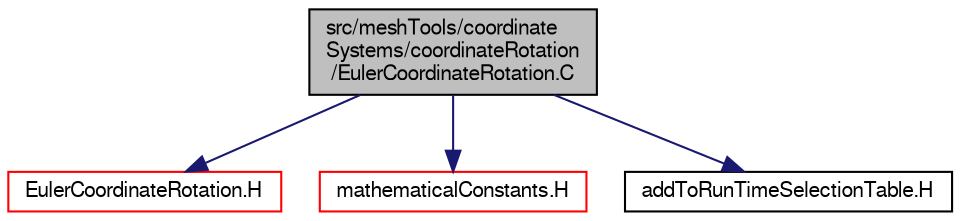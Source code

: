 digraph "src/meshTools/coordinateSystems/coordinateRotation/EulerCoordinateRotation.C"
{
  bgcolor="transparent";
  edge [fontname="FreeSans",fontsize="10",labelfontname="FreeSans",labelfontsize="10"];
  node [fontname="FreeSans",fontsize="10",shape=record];
  Node0 [label="src/meshTools/coordinate\lSystems/coordinateRotation\l/EulerCoordinateRotation.C",height=0.2,width=0.4,color="black", fillcolor="grey75", style="filled", fontcolor="black"];
  Node0 -> Node1 [color="midnightblue",fontsize="10",style="solid",fontname="FreeSans"];
  Node1 [label="EulerCoordinateRotation.H",height=0.2,width=0.4,color="red",URL="$a07502.html"];
  Node0 -> Node222 [color="midnightblue",fontsize="10",style="solid",fontname="FreeSans"];
  Node222 [label="mathematicalConstants.H",height=0.2,width=0.4,color="red",URL="$a10238.html"];
  Node0 -> Node223 [color="midnightblue",fontsize="10",style="solid",fontname="FreeSans"];
  Node223 [label="addToRunTimeSelectionTable.H",height=0.2,width=0.4,color="black",URL="$a09263.html",tooltip="Macros for easy insertion into run-time selection tables. "];
}
